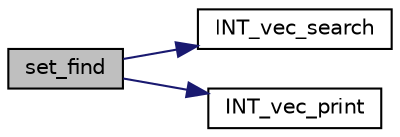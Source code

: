 digraph "set_find"
{
  edge [fontname="Helvetica",fontsize="10",labelfontname="Helvetica",labelfontsize="10"];
  node [fontname="Helvetica",fontsize="10",shape=record];
  rankdir="LR";
  Node4068 [label="set_find",height=0.2,width=0.4,color="black", fillcolor="grey75", style="filled", fontcolor="black"];
  Node4068 -> Node4069 [color="midnightblue",fontsize="10",style="solid",fontname="Helvetica"];
  Node4069 [label="INT_vec_search",height=0.2,width=0.4,color="black", fillcolor="white", style="filled",URL="$d5/de2/foundations_2data__structures_2data__structures_8h.html#ad103ef2316a1f671bdb68fd9cd9ba945"];
  Node4068 -> Node4070 [color="midnightblue",fontsize="10",style="solid",fontname="Helvetica"];
  Node4070 [label="INT_vec_print",height=0.2,width=0.4,color="black", fillcolor="white", style="filled",URL="$df/dbf/sajeeb_8_c.html#a79a5901af0b47dd0d694109543c027fe"];
}
